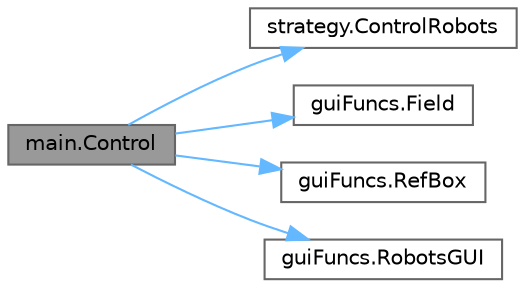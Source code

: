 digraph "main.Control"
{
 // LATEX_PDF_SIZE
  bgcolor="transparent";
  edge [fontname=Helvetica,fontsize=10,labelfontname=Helvetica,labelfontsize=10];
  node [fontname=Helvetica,fontsize=10,shape=box,height=0.2,width=0.4];
  rankdir="LR";
  Node1 [label="main.Control",height=0.2,width=0.4,color="gray40", fillcolor="grey60", style="filled", fontcolor="black",tooltip=" "];
  Node1 -> Node2 [color="steelblue1",style="solid"];
  Node2 [label="strategy.ControlRobots",height=0.2,width=0.4,color="grey40", fillcolor="white", style="filled",URL="$namespacestrategy.html#af9a961efa31d9bad163ea1a3c16f2609",tooltip=" "];
  Node1 -> Node3 [color="steelblue1",style="solid"];
  Node3 [label="guiFuncs.Field",height=0.2,width=0.4,color="grey40", fillcolor="white", style="filled",URL="$namespacegui_funcs.html#a970dd29c3662c6633d01c67f2eca8edd",tooltip="DRAW FIELD ############."];
  Node1 -> Node4 [color="steelblue1",style="solid"];
  Node4 [label="guiFuncs.RefBox",height=0.2,width=0.4,color="grey40", fillcolor="white", style="filled",URL="$namespacegui_funcs.html#a9755c31c90d91e836992655009d2a243",tooltip=" "];
  Node1 -> Node5 [color="steelblue1",style="solid"];
  Node5 [label="guiFuncs.RobotsGUI",height=0.2,width=0.4,color="grey40", fillcolor="white", style="filled",URL="$namespacegui_funcs.html#aca516ee8fc1fe8d0709bf4eef1c81c87",tooltip="DRAW ROBOTS AND INFO ############."];
}
